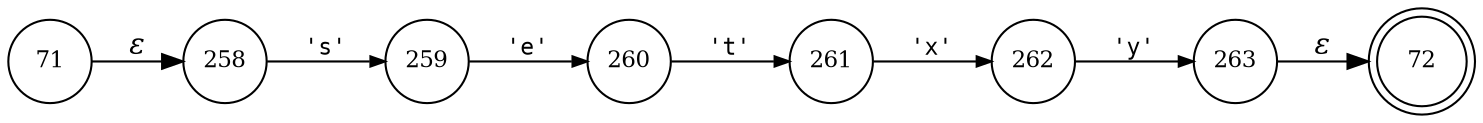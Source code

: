digraph ATN {
rankdir=LR;
s72[fontsize=11, label="72", shape=doublecircle, fixedsize=true, width=.6];
s258[fontsize=11,label="258", shape=circle, fixedsize=true, width=.55, peripheries=1];
s259[fontsize=11,label="259", shape=circle, fixedsize=true, width=.55, peripheries=1];
s260[fontsize=11,label="260", shape=circle, fixedsize=true, width=.55, peripheries=1];
s261[fontsize=11,label="261", shape=circle, fixedsize=true, width=.55, peripheries=1];
s262[fontsize=11,label="262", shape=circle, fixedsize=true, width=.55, peripheries=1];
s71[fontsize=11,label="71", shape=circle, fixedsize=true, width=.55, peripheries=1];
s263[fontsize=11,label="263", shape=circle, fixedsize=true, width=.55, peripheries=1];
s71 -> s258 [fontname="Times-Italic", label="&epsilon;"];
s258 -> s259 [fontsize=11, fontname="Courier", arrowsize=.7, label = "'s'", arrowhead = normal];
s259 -> s260 [fontsize=11, fontname="Courier", arrowsize=.7, label = "'e'", arrowhead = normal];
s260 -> s261 [fontsize=11, fontname="Courier", arrowsize=.7, label = "'t'", arrowhead = normal];
s261 -> s262 [fontsize=11, fontname="Courier", arrowsize=.7, label = "'x'", arrowhead = normal];
s262 -> s263 [fontsize=11, fontname="Courier", arrowsize=.7, label = "'y'", arrowhead = normal];
s263 -> s72 [fontname="Times-Italic", label="&epsilon;"];
}